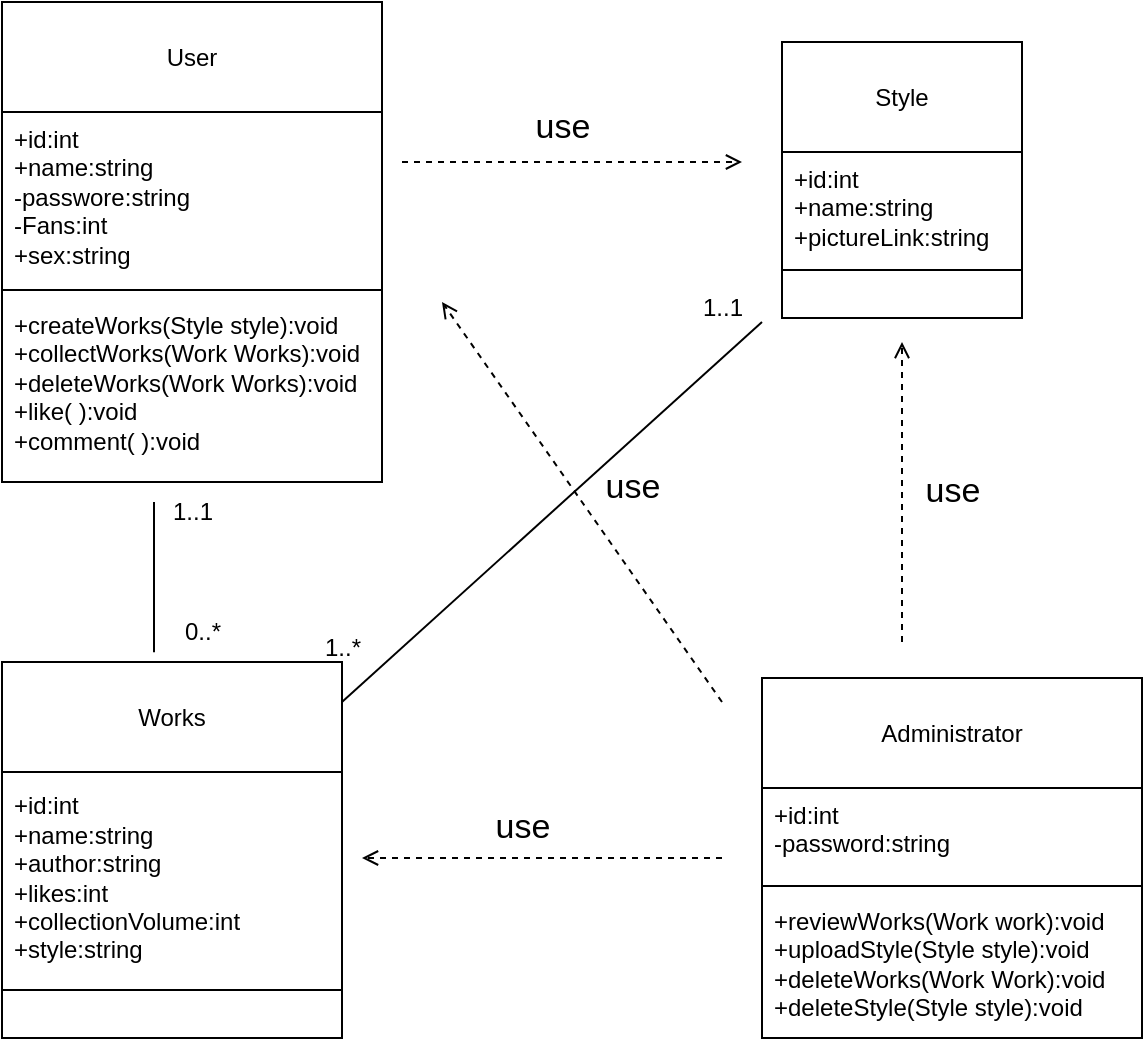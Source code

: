 <mxfile version="21.2.1" type="github">
  <diagram name="第 1 页" id="7N2W0FNqBLnw0SHKai6R">
    <mxGraphModel dx="1909" dy="998" grid="1" gridSize="10" guides="1" tooltips="1" connect="1" arrows="1" fold="1" page="1" pageScale="1" pageWidth="827" pageHeight="1169" math="0" shadow="0">
      <root>
        <mxCell id="0" />
        <mxCell id="1" parent="0" />
        <mxCell id="xMty-YEVT0XR-Icz8Cix-22" value="User" style="swimlane;fontStyle=0;align=center;verticalAlign=middle;childLayout=stackLayout;horizontal=1;startSize=55;horizontalStack=0;resizeParent=1;resizeParentMax=0;resizeLast=0;collapsible=0;marginBottom=0;html=1;whiteSpace=wrap;" parent="1" vertex="1">
          <mxGeometry x="128" y="270" width="190" height="240" as="geometry" />
        </mxCell>
        <mxCell id="xMty-YEVT0XR-Icz8Cix-24" value="+id:int&lt;br&gt;+name:string&lt;br&gt;-passwore:string&lt;br&gt;-Fans:int&lt;br&gt;+sex:string" style="text;html=1;strokeColor=none;fillColor=none;align=left;verticalAlign=top;spacingLeft=4;spacingRight=4;overflow=hidden;rotatable=0;points=[[0,0.5],[1,0.5]];portConstraint=eastwest;whiteSpace=wrap;" parent="xMty-YEVT0XR-Icz8Cix-22" vertex="1">
          <mxGeometry y="55" width="190" height="85" as="geometry" />
        </mxCell>
        <mxCell id="xMty-YEVT0XR-Icz8Cix-27" value="" style="line;strokeWidth=1;fillColor=none;align=left;verticalAlign=middle;spacingTop=-1;spacingLeft=3;spacingRight=3;rotatable=0;labelPosition=right;points=[];portConstraint=eastwest;" parent="xMty-YEVT0XR-Icz8Cix-22" vertex="1">
          <mxGeometry y="140" width="190" height="8" as="geometry" />
        </mxCell>
        <mxCell id="xMty-YEVT0XR-Icz8Cix-29" value="+createWorks(Style style):void&lt;br&gt;+collectWorks(Work Works):void&lt;br&gt;+deleteWorks(Work Works):void&lt;br&gt;+like( ):void&amp;nbsp; &amp;nbsp;&lt;br&gt;+comment( ):void&amp;nbsp; &amp;nbsp;" style="text;html=1;strokeColor=none;fillColor=none;align=left;verticalAlign=top;spacingLeft=4;spacingRight=4;overflow=hidden;rotatable=0;points=[[0,0.5],[1,0.5]];portConstraint=eastwest;whiteSpace=wrap;" parent="xMty-YEVT0XR-Icz8Cix-22" vertex="1">
          <mxGeometry y="148" width="190" height="92" as="geometry" />
        </mxCell>
        <mxCell id="G4YZxFb1QzdEIbYjCBhl-2" value="Style" style="swimlane;fontStyle=0;align=center;verticalAlign=middle;childLayout=stackLayout;horizontal=1;startSize=55;horizontalStack=0;resizeParent=1;resizeParentMax=0;resizeLast=0;collapsible=0;marginBottom=0;html=1;whiteSpace=wrap;" parent="1" vertex="1">
          <mxGeometry x="518" y="290" width="120" height="138" as="geometry" />
        </mxCell>
        <mxCell id="G4YZxFb1QzdEIbYjCBhl-3" value="+id:int&lt;br&gt;+name:string&lt;br&gt;+pictureLink:string" style="text;html=1;strokeColor=none;fillColor=none;align=left;verticalAlign=top;spacingLeft=4;spacingRight=4;overflow=hidden;rotatable=0;points=[[0,0.5],[1,0.5]];portConstraint=eastwest;whiteSpace=wrap;" parent="G4YZxFb1QzdEIbYjCBhl-2" vertex="1">
          <mxGeometry y="55" width="120" height="55" as="geometry" />
        </mxCell>
        <mxCell id="G4YZxFb1QzdEIbYjCBhl-7" value="" style="line;strokeWidth=1;fillColor=none;align=left;verticalAlign=middle;spacingTop=-1;spacingLeft=3;spacingRight=3;rotatable=0;labelPosition=right;points=[];portConstraint=eastwest;" parent="G4YZxFb1QzdEIbYjCBhl-2" vertex="1">
          <mxGeometry y="110" width="120" height="8" as="geometry" />
        </mxCell>
        <mxCell id="G4YZxFb1QzdEIbYjCBhl-8" value="&amp;nbsp; &amp;nbsp;" style="text;html=1;strokeColor=none;fillColor=none;align=center;verticalAlign=middle;spacingLeft=4;spacingRight=4;overflow=hidden;rotatable=0;points=[[0,0.5],[1,0.5]];portConstraint=eastwest;whiteSpace=wrap;" parent="G4YZxFb1QzdEIbYjCBhl-2" vertex="1">
          <mxGeometry y="118" width="120" height="20" as="geometry" />
        </mxCell>
        <mxCell id="G4YZxFb1QzdEIbYjCBhl-10" value="Works" style="swimlane;fontStyle=0;align=center;verticalAlign=middle;childLayout=stackLayout;horizontal=1;startSize=55;horizontalStack=0;resizeParent=1;resizeParentMax=0;resizeLast=0;collapsible=0;marginBottom=0;html=1;whiteSpace=wrap;" parent="1" vertex="1">
          <mxGeometry x="128" y="600" width="170" height="188" as="geometry" />
        </mxCell>
        <mxCell id="G4YZxFb1QzdEIbYjCBhl-11" value="+id:int&lt;br&gt;+name:string&lt;br&gt;+author:string&lt;br&gt;+likes:int&amp;nbsp; &amp;nbsp;&lt;br&gt;+collectionVolume:int&amp;nbsp;&amp;nbsp;&lt;br&gt;+style:string" style="text;html=1;strokeColor=none;fillColor=none;align=left;verticalAlign=middle;spacingLeft=4;spacingRight=4;overflow=hidden;rotatable=0;points=[[0,0.5],[1,0.5]];portConstraint=eastwest;whiteSpace=wrap;" parent="G4YZxFb1QzdEIbYjCBhl-10" vertex="1">
          <mxGeometry y="55" width="170" height="105" as="geometry" />
        </mxCell>
        <mxCell id="G4YZxFb1QzdEIbYjCBhl-15" value="" style="line;strokeWidth=1;fillColor=none;align=left;verticalAlign=middle;spacingTop=-1;spacingLeft=3;spacingRight=3;rotatable=0;labelPosition=right;points=[];portConstraint=eastwest;" parent="G4YZxFb1QzdEIbYjCBhl-10" vertex="1">
          <mxGeometry y="160" width="170" height="8" as="geometry" />
        </mxCell>
        <mxCell id="G4YZxFb1QzdEIbYjCBhl-16" value="&amp;nbsp;&amp;nbsp;" style="text;html=1;strokeColor=none;fillColor=none;align=center;verticalAlign=middle;spacingLeft=4;spacingRight=4;overflow=hidden;rotatable=0;points=[[0,0.5],[1,0.5]];portConstraint=eastwest;whiteSpace=wrap;" parent="G4YZxFb1QzdEIbYjCBhl-10" vertex="1">
          <mxGeometry y="168" width="170" height="20" as="geometry" />
        </mxCell>
        <mxCell id="G4YZxFb1QzdEIbYjCBhl-18" value="Administrator" style="swimlane;fontStyle=0;align=center;verticalAlign=middle;childLayout=stackLayout;horizontal=1;startSize=55;horizontalStack=0;resizeParent=1;resizeParentMax=0;resizeLast=0;collapsible=0;marginBottom=0;html=1;whiteSpace=wrap;" parent="1" vertex="1">
          <mxGeometry x="508" y="608" width="190" height="180" as="geometry" />
        </mxCell>
        <mxCell id="G4YZxFb1QzdEIbYjCBhl-19" value="+id:int&lt;br&gt;-password:string" style="text;html=1;strokeColor=none;fillColor=none;align=left;verticalAlign=top;spacingLeft=4;spacingRight=4;overflow=hidden;rotatable=0;points=[[0,0.5],[1,0.5]];portConstraint=eastwest;whiteSpace=wrap;" parent="G4YZxFb1QzdEIbYjCBhl-18" vertex="1">
          <mxGeometry y="55" width="190" height="45" as="geometry" />
        </mxCell>
        <mxCell id="G4YZxFb1QzdEIbYjCBhl-23" value="" style="line;strokeWidth=1;fillColor=none;align=left;verticalAlign=middle;spacingTop=-1;spacingLeft=3;spacingRight=3;rotatable=0;labelPosition=right;points=[];portConstraint=eastwest;" parent="G4YZxFb1QzdEIbYjCBhl-18" vertex="1">
          <mxGeometry y="100" width="190" height="8" as="geometry" />
        </mxCell>
        <mxCell id="G4YZxFb1QzdEIbYjCBhl-24" value="+reviewWorks(Work work):void&lt;br&gt;+uploadStyle(Style style):void&lt;br&gt;+deleteWorks(Work Work):void&lt;br&gt;+deleteStyle(Style style):void" style="text;html=1;strokeColor=none;fillColor=none;align=left;verticalAlign=top;spacingLeft=4;spacingRight=4;overflow=hidden;rotatable=0;points=[[0,0.5],[1,0.5]];portConstraint=eastwest;whiteSpace=wrap;" parent="G4YZxFb1QzdEIbYjCBhl-18" vertex="1">
          <mxGeometry y="108" width="190" height="72" as="geometry" />
        </mxCell>
        <mxCell id="G4YZxFb1QzdEIbYjCBhl-31" value="" style="html=1;verticalAlign=bottom;labelBackgroundColor=none;endArrow=open;endFill=0;dashed=1;rounded=0;" parent="1" edge="1">
          <mxGeometry width="160" relative="1" as="geometry">
            <mxPoint x="328" y="350" as="sourcePoint" />
            <mxPoint x="498" y="350" as="targetPoint" />
          </mxGeometry>
        </mxCell>
        <mxCell id="G4YZxFb1QzdEIbYjCBhl-33" value="use" style="text;html=1;align=center;verticalAlign=middle;resizable=0;points=[];autosize=1;strokeColor=none;fillColor=none;fontSize=17;" parent="1" vertex="1">
          <mxGeometry x="383" y="318" width="50" height="30" as="geometry" />
        </mxCell>
        <mxCell id="G4YZxFb1QzdEIbYjCBhl-34" value="" style="html=1;verticalAlign=bottom;labelBackgroundColor=none;endArrow=open;endFill=0;dashed=1;rounded=0;" parent="1" edge="1">
          <mxGeometry width="160" relative="1" as="geometry">
            <mxPoint x="578" y="590" as="sourcePoint" />
            <mxPoint x="578" y="440" as="targetPoint" />
          </mxGeometry>
        </mxCell>
        <mxCell id="G4YZxFb1QzdEIbYjCBhl-35" value="use" style="text;html=1;align=center;verticalAlign=middle;resizable=0;points=[];autosize=1;strokeColor=none;fillColor=none;fontSize=17;" parent="1" vertex="1">
          <mxGeometry x="578" y="500" width="50" height="30" as="geometry" />
        </mxCell>
        <mxCell id="G4YZxFb1QzdEIbYjCBhl-36" value="" style="html=1;verticalAlign=bottom;labelBackgroundColor=none;endArrow=open;endFill=0;dashed=1;rounded=0;" parent="1" edge="1">
          <mxGeometry width="160" relative="1" as="geometry">
            <mxPoint x="488" y="698" as="sourcePoint" />
            <mxPoint x="308" y="698" as="targetPoint" />
          </mxGeometry>
        </mxCell>
        <mxCell id="G4YZxFb1QzdEIbYjCBhl-38" value="use" style="text;html=1;align=center;verticalAlign=middle;resizable=0;points=[];autosize=1;strokeColor=none;fillColor=none;fontSize=17;" parent="1" vertex="1">
          <mxGeometry x="363" y="668" width="50" height="30" as="geometry" />
        </mxCell>
        <mxCell id="G4YZxFb1QzdEIbYjCBhl-39" value="" style="html=1;verticalAlign=bottom;labelBackgroundColor=none;endArrow=open;endFill=0;dashed=1;rounded=0;" parent="1" edge="1">
          <mxGeometry width="160" relative="1" as="geometry">
            <mxPoint x="488" y="620" as="sourcePoint" />
            <mxPoint x="348" y="420" as="targetPoint" />
          </mxGeometry>
        </mxCell>
        <mxCell id="G4YZxFb1QzdEIbYjCBhl-40" value="use" style="text;html=1;align=center;verticalAlign=middle;resizable=0;points=[];autosize=1;strokeColor=none;fillColor=none;fontSize=17;" parent="1" vertex="1">
          <mxGeometry x="418" y="498" width="50" height="30" as="geometry" />
        </mxCell>
        <mxCell id="G4YZxFb1QzdEIbYjCBhl-43" value="" style="endArrow=none;html=1;rounded=0;exitX=-0.1;exitY=0.836;exitDx=0;exitDy=0;exitPerimeter=0;" parent="1" source="G4YZxFb1QzdEIbYjCBhl-45" edge="1">
          <mxGeometry width="50" height="50" relative="1" as="geometry">
            <mxPoint x="207.5" y="590" as="sourcePoint" />
            <mxPoint x="204" y="520" as="targetPoint" />
          </mxGeometry>
        </mxCell>
        <mxCell id="G4YZxFb1QzdEIbYjCBhl-44" value="1..1" style="text;html=1;align=center;verticalAlign=middle;resizable=0;points=[];autosize=1;strokeColor=none;fillColor=none;" parent="1" vertex="1">
          <mxGeometry x="203" y="510" width="40" height="30" as="geometry" />
        </mxCell>
        <mxCell id="G4YZxFb1QzdEIbYjCBhl-45" value="0..*" style="text;html=1;align=center;verticalAlign=middle;resizable=0;points=[];autosize=1;strokeColor=none;fillColor=none;" parent="1" vertex="1">
          <mxGeometry x="208" y="570" width="40" height="30" as="geometry" />
        </mxCell>
        <mxCell id="G4YZxFb1QzdEIbYjCBhl-46" value="" style="endArrow=none;html=1;rounded=0;" parent="1" edge="1">
          <mxGeometry width="50" height="50" relative="1" as="geometry">
            <mxPoint x="298" y="620" as="sourcePoint" />
            <mxPoint x="508" y="430" as="targetPoint" />
          </mxGeometry>
        </mxCell>
        <mxCell id="G4YZxFb1QzdEIbYjCBhl-47" value="1..*" style="text;html=1;align=center;verticalAlign=middle;resizable=0;points=[];autosize=1;strokeColor=none;fillColor=none;" parent="1" vertex="1">
          <mxGeometry x="278" y="578" width="40" height="30" as="geometry" />
        </mxCell>
        <mxCell id="G4YZxFb1QzdEIbYjCBhl-48" value="1..1" style="text;html=1;align=center;verticalAlign=middle;resizable=0;points=[];autosize=1;strokeColor=none;fillColor=none;" parent="1" vertex="1">
          <mxGeometry x="468" y="408" width="40" height="30" as="geometry" />
        </mxCell>
      </root>
    </mxGraphModel>
  </diagram>
</mxfile>
